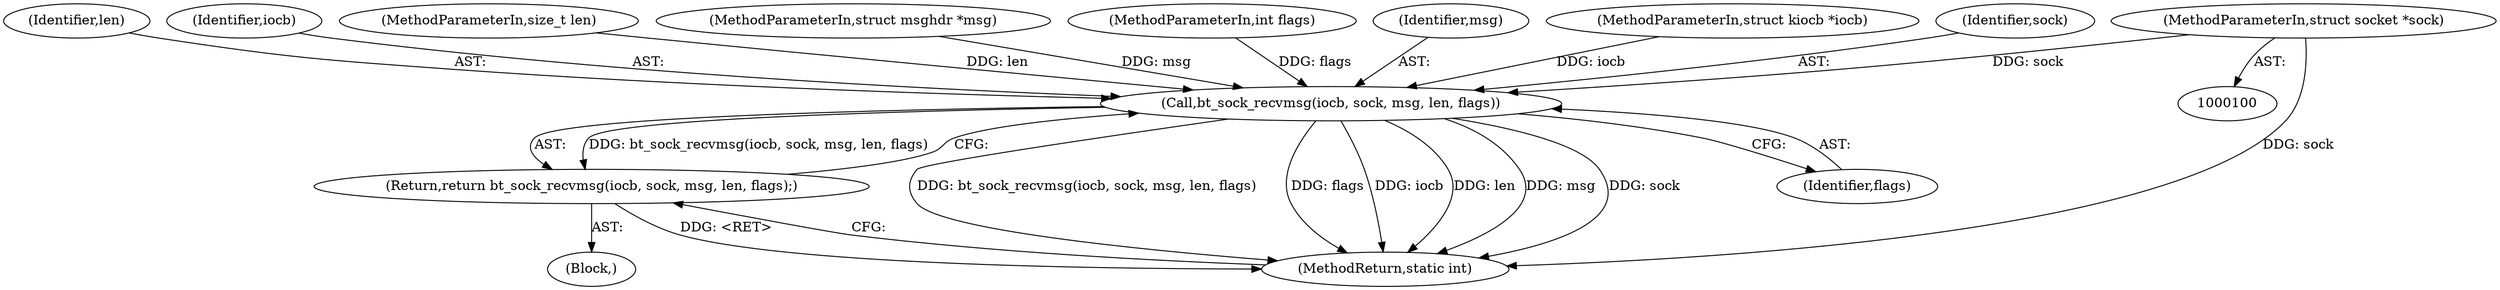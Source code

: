 digraph "0_linux_c8c499175f7d295ef867335bceb9a76a2c3cdc38@pointer" {
"1000102" [label="(MethodParameterIn,struct socket *sock)"];
"1000159" [label="(Call,bt_sock_recvmsg(iocb, sock, msg, len, flags))"];
"1000158" [label="(Return,return bt_sock_recvmsg(iocb, sock, msg, len, flags);)"];
"1000163" [label="(Identifier,len)"];
"1000160" [label="(Identifier,iocb)"];
"1000104" [label="(MethodParameterIn,size_t len)"];
"1000102" [label="(MethodParameterIn,struct socket *sock)"];
"1000106" [label="(Block,)"];
"1000165" [label="(MethodReturn,static int)"];
"1000164" [label="(Identifier,flags)"];
"1000103" [label="(MethodParameterIn,struct msghdr *msg)"];
"1000105" [label="(MethodParameterIn,int flags)"];
"1000162" [label="(Identifier,msg)"];
"1000159" [label="(Call,bt_sock_recvmsg(iocb, sock, msg, len, flags))"];
"1000101" [label="(MethodParameterIn,struct kiocb *iocb)"];
"1000161" [label="(Identifier,sock)"];
"1000158" [label="(Return,return bt_sock_recvmsg(iocb, sock, msg, len, flags);)"];
"1000102" -> "1000100"  [label="AST: "];
"1000102" -> "1000165"  [label="DDG: sock"];
"1000102" -> "1000159"  [label="DDG: sock"];
"1000159" -> "1000158"  [label="AST: "];
"1000159" -> "1000164"  [label="CFG: "];
"1000160" -> "1000159"  [label="AST: "];
"1000161" -> "1000159"  [label="AST: "];
"1000162" -> "1000159"  [label="AST: "];
"1000163" -> "1000159"  [label="AST: "];
"1000164" -> "1000159"  [label="AST: "];
"1000158" -> "1000159"  [label="CFG: "];
"1000159" -> "1000165"  [label="DDG: bt_sock_recvmsg(iocb, sock, msg, len, flags)"];
"1000159" -> "1000165"  [label="DDG: flags"];
"1000159" -> "1000165"  [label="DDG: iocb"];
"1000159" -> "1000165"  [label="DDG: len"];
"1000159" -> "1000165"  [label="DDG: msg"];
"1000159" -> "1000165"  [label="DDG: sock"];
"1000159" -> "1000158"  [label="DDG: bt_sock_recvmsg(iocb, sock, msg, len, flags)"];
"1000101" -> "1000159"  [label="DDG: iocb"];
"1000103" -> "1000159"  [label="DDG: msg"];
"1000104" -> "1000159"  [label="DDG: len"];
"1000105" -> "1000159"  [label="DDG: flags"];
"1000158" -> "1000106"  [label="AST: "];
"1000165" -> "1000158"  [label="CFG: "];
"1000158" -> "1000165"  [label="DDG: <RET>"];
}
